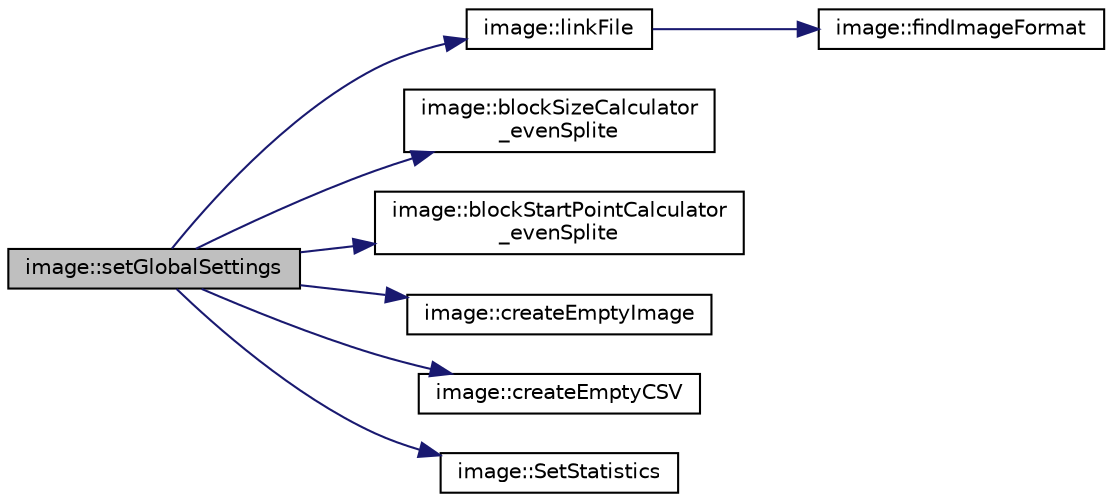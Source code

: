 digraph "image::setGlobalSettings"
{
  edge [fontname="Helvetica",fontsize="10",labelfontname="Helvetica",labelfontsize="10"];
  node [fontname="Helvetica",fontsize="10",shape=record];
  rankdir="LR";
  Node1 [label="image::setGlobalSettings",height=0.2,width=0.4,color="black", fillcolor="grey75", style="filled", fontcolor="black"];
  Node1 -> Node2 [color="midnightblue",fontsize="10",style="solid",fontname="Helvetica"];
  Node2 [label="image::linkFile",height=0.2,width=0.4,color="black", fillcolor="white", style="filled",URL="$classimage.html#ad86284aa4e8e75cfc904084479146f2f"];
  Node2 -> Node3 [color="midnightblue",fontsize="10",style="solid",fontname="Helvetica"];
  Node3 [label="image::findImageFormat",height=0.2,width=0.4,color="black", fillcolor="white", style="filled",URL="$classimage.html#a8a46cfc72e8bbc9b85c431e9a4f6d755"];
  Node1 -> Node4 [color="midnightblue",fontsize="10",style="solid",fontname="Helvetica"];
  Node4 [label="image::blockSizeCalculator\l_evenSplite",height=0.2,width=0.4,color="black", fillcolor="white", style="filled",URL="$classimage.html#a6d7fac910481c15802515c36463cfffa"];
  Node1 -> Node5 [color="midnightblue",fontsize="10",style="solid",fontname="Helvetica"];
  Node5 [label="image::blockStartPointCalculator\l_evenSplite",height=0.2,width=0.4,color="black", fillcolor="white", style="filled",URL="$classimage.html#a8a1a7543a50f78a8c07d4a35560ad7ab"];
  Node1 -> Node6 [color="midnightblue",fontsize="10",style="solid",fontname="Helvetica"];
  Node6 [label="image::createEmptyImage",height=0.2,width=0.4,color="black", fillcolor="white", style="filled",URL="$classimage.html#aa3cb332287f2c67f7ab68cfcc386bcd2"];
  Node1 -> Node7 [color="midnightblue",fontsize="10",style="solid",fontname="Helvetica"];
  Node7 [label="image::createEmptyCSV",height=0.2,width=0.4,color="black", fillcolor="white", style="filled",URL="$classimage.html#aa50311604615c5027bee9b24cfab49a8"];
  Node1 -> Node8 [color="midnightblue",fontsize="10",style="solid",fontname="Helvetica"];
  Node8 [label="image::SetStatistics",height=0.2,width=0.4,color="black", fillcolor="white", style="filled",URL="$classimage.html#a95002c780c2c4c6764d01fa4f850f775"];
}
